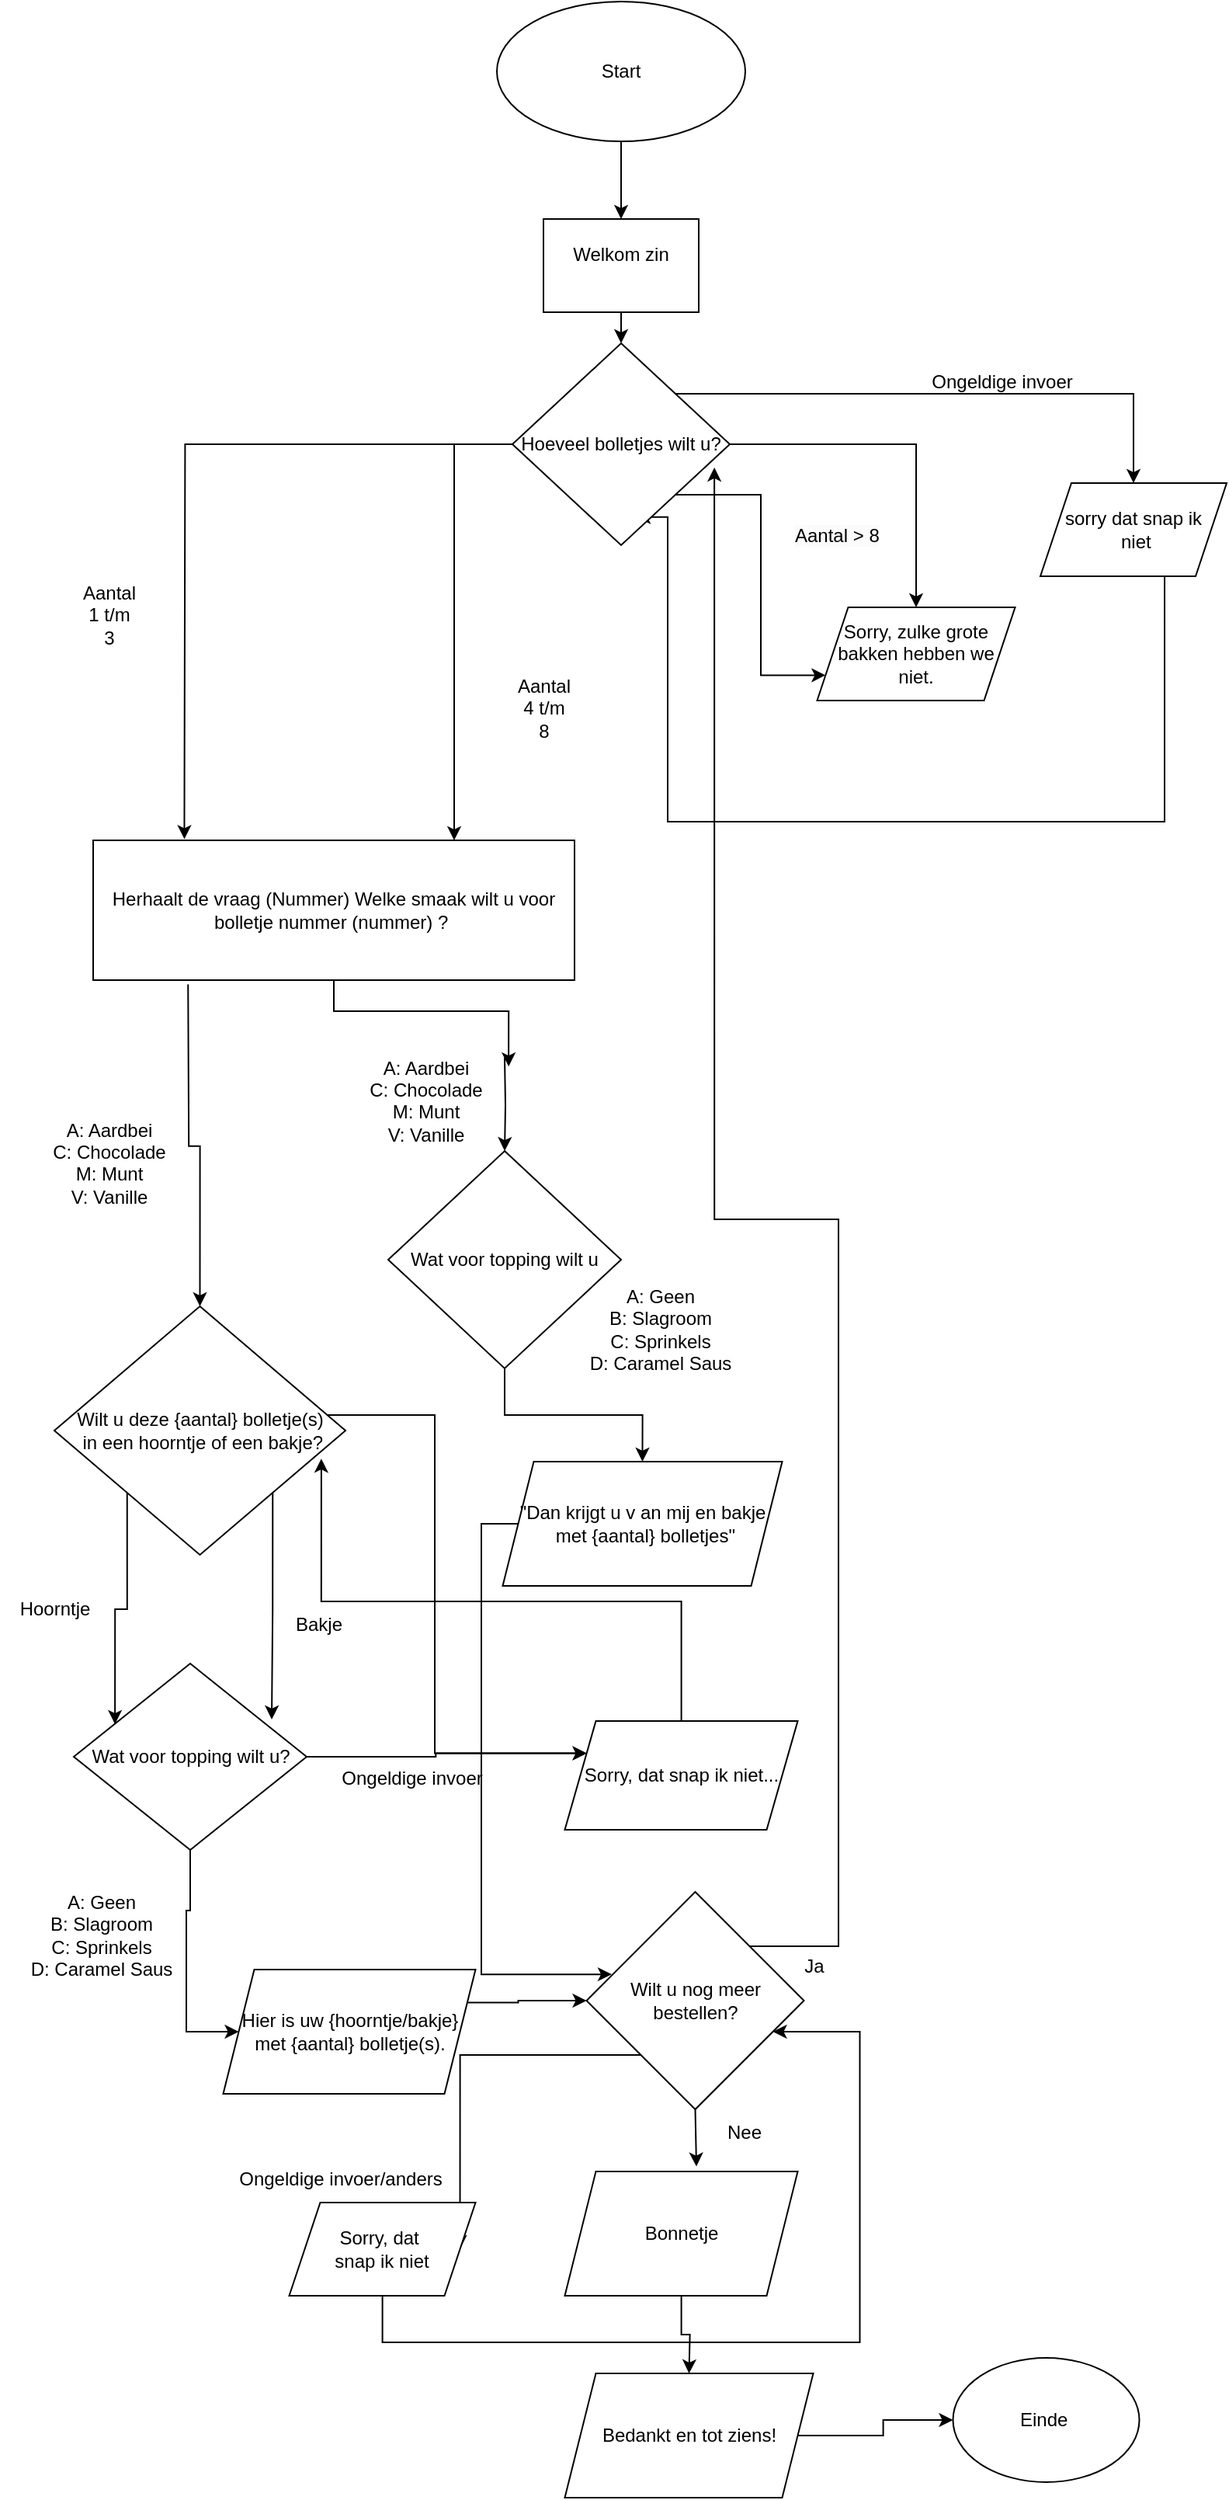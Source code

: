 <mxfile version="24.5.5" type="device">
  <diagram name="Pagina-1" id="2rsMsBV10NN7m0v9cmO4">
    <mxGraphModel dx="1050" dy="522" grid="1" gridSize="10" guides="1" tooltips="1" connect="1" arrows="1" fold="1" page="1" pageScale="1" pageWidth="827" pageHeight="1169" math="0" shadow="0">
      <root>
        <mxCell id="0" />
        <mxCell id="1" parent="0" />
        <mxCell id="YQT9bF_HIkWLTDOw1lmp-8" style="edgeStyle=orthogonalEdgeStyle;rounded=0;orthogonalLoop=1;jettySize=auto;html=1;exitX=0.5;exitY=1;exitDx=0;exitDy=0;entryX=0.5;entryY=0;entryDx=0;entryDy=0;" parent="1" source="YQT9bF_HIkWLTDOw1lmp-4" target="YQT9bF_HIkWLTDOw1lmp-7" edge="1">
          <mxGeometry relative="1" as="geometry" />
        </mxCell>
        <mxCell id="YQT9bF_HIkWLTDOw1lmp-4" value="Start" style="ellipse;whiteSpace=wrap;html=1;" parent="1" vertex="1">
          <mxGeometry x="340" y="10" width="160" height="90" as="geometry" />
        </mxCell>
        <mxCell id="jOECheKFQzNGMom73Tzw-3" style="edgeStyle=orthogonalEdgeStyle;rounded=0;orthogonalLoop=1;jettySize=auto;html=1;exitX=0.5;exitY=1;exitDx=0;exitDy=0;entryX=0.5;entryY=0;entryDx=0;entryDy=0;" parent="1" source="YQT9bF_HIkWLTDOw1lmp-7" target="jOECheKFQzNGMom73Tzw-1" edge="1">
          <mxGeometry relative="1" as="geometry" />
        </mxCell>
        <mxCell id="YQT9bF_HIkWLTDOw1lmp-7" value="Welkom zin&lt;div&gt;&lt;br&gt;&lt;/div&gt;" style="rounded=0;whiteSpace=wrap;html=1;" parent="1" vertex="1">
          <mxGeometry x="370" y="150" width="100" height="60" as="geometry" />
        </mxCell>
        <mxCell id="BlB1RZ00LhgDGbWQuA9Q-24" style="edgeStyle=orthogonalEdgeStyle;rounded=0;orthogonalLoop=1;jettySize=auto;html=1;entryX=0.643;entryY=0.876;entryDx=0;entryDy=0;entryPerimeter=0;" parent="1" edge="1">
          <mxGeometry relative="1" as="geometry">
            <mxPoint x="430" y="341.94" as="targetPoint" />
            <mxPoint x="770.023" y="378.06" as="sourcePoint" />
            <Array as="points">
              <mxPoint x="769.98" y="538.06" />
              <mxPoint x="449.98" y="538.06" />
              <mxPoint x="449.98" y="342.06" />
            </Array>
          </mxGeometry>
        </mxCell>
        <mxCell id="YQT9bF_HIkWLTDOw1lmp-22" value="sorry dat snap ik&lt;br&gt;&amp;nbsp;niet" style="shape=parallelogram;perimeter=parallelogramPerimeter;whiteSpace=wrap;html=1;fixedSize=1;" parent="1" vertex="1">
          <mxGeometry x="690" y="320" width="120" height="60" as="geometry" />
        </mxCell>
        <mxCell id="YQT9bF_HIkWLTDOw1lmp-30" value="Sorry, zulke grote bakken hebben we niet." style="shape=parallelogram;perimeter=parallelogramPerimeter;whiteSpace=wrap;html=1;fixedSize=1;" parent="1" vertex="1">
          <mxGeometry x="546.25" y="400" width="127.5" height="60" as="geometry" />
        </mxCell>
        <mxCell id="WGNCVHMDd5Py4phrD6J4-7" value="&quot;Dan krijgt u v an mij en bakje&lt;div&gt;&amp;nbsp;met {aantal} bolletjes&quot;&lt;/div&gt;" style="shape=parallelogram;perimeter=parallelogramPerimeter;whiteSpace=wrap;html=1;fixedSize=1;" parent="1" vertex="1">
          <mxGeometry x="343.75" y="950" width="180" height="80" as="geometry" />
        </mxCell>
        <mxCell id="jOECheKFQzNGMom73Tzw-21" style="edgeStyle=orthogonalEdgeStyle;rounded=0;orthogonalLoop=1;jettySize=auto;html=1;exitX=1;exitY=0.5;exitDx=0;exitDy=0;entryX=0.5;entryY=0;entryDx=0;entryDy=0;" parent="1" source="jOECheKFQzNGMom73Tzw-1" target="YQT9bF_HIkWLTDOw1lmp-30" edge="1">
          <mxGeometry relative="1" as="geometry" />
        </mxCell>
        <mxCell id="jOECheKFQzNGMom73Tzw-24" style="edgeStyle=orthogonalEdgeStyle;rounded=0;orthogonalLoop=1;jettySize=auto;html=1;exitX=1;exitY=0;exitDx=0;exitDy=0;entryX=0.5;entryY=0;entryDx=0;entryDy=0;" parent="1" source="jOECheKFQzNGMom73Tzw-1" target="YQT9bF_HIkWLTDOw1lmp-22" edge="1">
          <mxGeometry relative="1" as="geometry" />
        </mxCell>
        <mxCell id="Pc3phLc8lNTFxIL4O3lG-28" style="edgeStyle=orthogonalEdgeStyle;rounded=0;orthogonalLoop=1;jettySize=auto;html=1;exitX=1;exitY=1;exitDx=0;exitDy=0;entryX=0;entryY=0.75;entryDx=0;entryDy=0;" parent="1" source="jOECheKFQzNGMom73Tzw-1" target="YQT9bF_HIkWLTDOw1lmp-30" edge="1">
          <mxGeometry relative="1" as="geometry">
            <Array as="points">
              <mxPoint x="510" y="327" />
              <mxPoint x="510" y="444" />
            </Array>
          </mxGeometry>
        </mxCell>
        <mxCell id="Pc3phLc8lNTFxIL4O3lG-29" style="edgeStyle=orthogonalEdgeStyle;rounded=0;orthogonalLoop=1;jettySize=auto;html=1;exitX=0;exitY=0.5;exitDx=0;exitDy=0;entryX=0.617;entryY=-0.009;entryDx=0;entryDy=0;entryPerimeter=0;" parent="1" source="jOECheKFQzNGMom73Tzw-1" edge="1">
          <mxGeometry relative="1" as="geometry">
            <mxPoint x="138.72" y="549.19" as="targetPoint" />
          </mxGeometry>
        </mxCell>
        <mxCell id="Pc3phLc8lNTFxIL4O3lG-31" style="edgeStyle=orthogonalEdgeStyle;rounded=0;orthogonalLoop=1;jettySize=auto;html=1;exitX=0;exitY=0.5;exitDx=0;exitDy=0;entryX=0.75;entryY=0;entryDx=0;entryDy=0;" parent="1" source="jOECheKFQzNGMom73Tzw-1" target="0WGYchsGzgu78hjfi1tE-2" edge="1">
          <mxGeometry relative="1" as="geometry">
            <mxPoint x="345" y="530" as="targetPoint" />
          </mxGeometry>
        </mxCell>
        <mxCell id="jOECheKFQzNGMom73Tzw-1" value="&lt;div&gt;&lt;span style=&quot;background-color: initial;&quot;&gt;Hoeveel bolletjes wilt u?&lt;/span&gt;&lt;br&gt;&lt;/div&gt;" style="rhombus;whiteSpace=wrap;html=1;" parent="1" vertex="1">
          <mxGeometry x="350" y="230" width="140" height="130" as="geometry" />
        </mxCell>
        <mxCell id="jOECheKFQzNGMom73Tzw-19" value="&lt;span style=&quot;text-wrap: wrap;&quot;&gt;Aantal 4 t/m 8&lt;/span&gt;" style="text;html=1;align=center;verticalAlign=middle;resizable=0;points=[];autosize=1;strokeColor=none;fillColor=none;" parent="1" vertex="1">
          <mxGeometry x="320" y="450" width="100" height="30" as="geometry" />
        </mxCell>
        <mxCell id="jOECheKFQzNGMom73Tzw-20" value="&lt;span style=&quot;text-wrap: wrap;&quot;&gt;Aantal 1 t/m 3&lt;/span&gt;" style="text;html=1;align=center;verticalAlign=middle;resizable=0;points=[];autosize=1;strokeColor=none;fillColor=none;" parent="1" vertex="1">
          <mxGeometry x="40" y="390" width="100" height="30" as="geometry" />
        </mxCell>
        <mxCell id="jOECheKFQzNGMom73Tzw-22" value="&lt;span style=&quot;color: rgb(0, 0, 0); font-family: Helvetica; font-size: 12px; font-style: normal; font-variant-ligatures: normal; font-variant-caps: normal; font-weight: 400; letter-spacing: normal; orphans: 2; text-align: center; text-indent: 0px; text-transform: none; widows: 2; word-spacing: 0px; -webkit-text-stroke-width: 0px; white-space: normal; background-color: rgb(251, 251, 251); text-decoration-thickness: initial; text-decoration-style: initial; text-decoration-color: initial; display: inline !important; float: none;&quot;&gt;Aantal &amp;gt; 8&lt;/span&gt;" style="text;whiteSpace=wrap;html=1;" parent="1" vertex="1">
          <mxGeometry x="530" y="340" width="90" height="40" as="geometry" />
        </mxCell>
        <mxCell id="jOECheKFQzNGMom73Tzw-25" value="Ongeldige invoer" style="text;html=1;align=center;verticalAlign=middle;resizable=0;points=[];autosize=1;strokeColor=none;fillColor=none;" parent="1" vertex="1">
          <mxGeometry x="610" y="240" width="110" height="30" as="geometry" />
        </mxCell>
        <mxCell id="Pc3phLc8lNTFxIL4O3lG-58" style="edgeStyle=orthogonalEdgeStyle;rounded=0;orthogonalLoop=1;jettySize=auto;html=1;entryX=0;entryY=0.25;entryDx=0;entryDy=0;" parent="1" source="jOECheKFQzNGMom73Tzw-26" target="Pc3phLc8lNTFxIL4O3lG-38" edge="1">
          <mxGeometry relative="1" as="geometry">
            <Array as="points">
              <mxPoint x="300" y="920" />
              <mxPoint x="300" y="1138" />
            </Array>
          </mxGeometry>
        </mxCell>
        <mxCell id="jOECheKFQzNGMom73Tzw-26" value="Wilt u deze {aantal} bolletje(s)&lt;div&gt;&amp;nbsp;in een hoorntje&lt;span style=&quot;background-color: initial;&quot;&gt;&amp;nbsp;of een bakje?&lt;/span&gt;&lt;/div&gt;" style="rhombus;whiteSpace=wrap;html=1;" parent="1" vertex="1">
          <mxGeometry x="55" y="850" width="187.5" height="160" as="geometry" />
        </mxCell>
        <mxCell id="Pc3phLc8lNTFxIL4O3lG-7" value="&lt;span style=&quot;text-wrap: wrap;&quot;&gt;Hoorntje&lt;/span&gt;" style="text;html=1;align=center;verticalAlign=middle;resizable=0;points=[];autosize=1;strokeColor=none;fillColor=none;" parent="1" vertex="1">
          <mxGeometry x="20" y="1030" width="70" height="30" as="geometry" />
        </mxCell>
        <mxCell id="Pc3phLc8lNTFxIL4O3lG-33" style="edgeStyle=orthogonalEdgeStyle;rounded=0;orthogonalLoop=1;jettySize=auto;html=1;entryX=0.5;entryY=0;entryDx=0;entryDy=0;exitX=0.632;exitY=1.031;exitDx=0;exitDy=0;exitPerimeter=0;" parent="1" target="jOECheKFQzNGMom73Tzw-26" edge="1">
          <mxGeometry relative="1" as="geometry">
            <mxPoint x="141.12" y="642.79" as="sourcePoint" />
          </mxGeometry>
        </mxCell>
        <mxCell id="Pc3phLc8lNTFxIL4O3lG-71" style="edgeStyle=orthogonalEdgeStyle;rounded=0;orthogonalLoop=1;jettySize=auto;html=1;exitX=0.5;exitY=1;exitDx=0;exitDy=0;entryX=0.5;entryY=0;entryDx=0;entryDy=0;" parent="1" target="Pc3phLc8lNTFxIL4O3lG-70" edge="1">
          <mxGeometry relative="1" as="geometry">
            <mxPoint x="345" y="690" as="sourcePoint" />
          </mxGeometry>
        </mxCell>
        <mxCell id="Pc3phLc8lNTFxIL4O3lG-34" value="A: Aardbei&lt;div&gt;C: Chocolade&lt;/div&gt;&lt;div&gt;M: Munt&lt;br&gt;&lt;/div&gt;&lt;div&gt;V: Vanille&lt;/div&gt;&lt;div&gt;&lt;br&gt;&lt;/div&gt;" style="text;html=1;align=center;verticalAlign=middle;resizable=0;points=[];autosize=1;strokeColor=none;fillColor=none;" parent="1" vertex="1">
          <mxGeometry x="40" y="720" width="100" height="90" as="geometry" />
        </mxCell>
        <mxCell id="Pc3phLc8lNTFxIL4O3lG-37" value="&lt;span style=&quot;text-wrap: wrap;&quot;&gt;Bakje&lt;/span&gt;" style="text;html=1;align=center;verticalAlign=middle;resizable=0;points=[];autosize=1;strokeColor=none;fillColor=none;" parent="1" vertex="1">
          <mxGeometry x="200" y="1040" width="50" height="30" as="geometry" />
        </mxCell>
        <mxCell id="Pc3phLc8lNTFxIL4O3lG-38" value="Sorry, dat snap ik niet..." style="shape=parallelogram;perimeter=parallelogramPerimeter;whiteSpace=wrap;html=1;fixedSize=1;" parent="1" vertex="1">
          <mxGeometry x="383.75" y="1117" width="150" height="70" as="geometry" />
        </mxCell>
        <mxCell id="Pc3phLc8lNTFxIL4O3lG-40" style="edgeStyle=orthogonalEdgeStyle;rounded=0;orthogonalLoop=1;jettySize=auto;html=1;exitX=1;exitY=0.25;exitDx=0;exitDy=0;entryX=0;entryY=0.5;entryDx=0;entryDy=0;" parent="1" source="Pc3phLc8lNTFxIL4O3lG-41" target="Pc3phLc8lNTFxIL4O3lG-43" edge="1">
          <mxGeometry relative="1" as="geometry">
            <Array as="points">
              <mxPoint x="353.75" y="1298" />
              <mxPoint x="353.75" y="1297" />
            </Array>
          </mxGeometry>
        </mxCell>
        <mxCell id="Pc3phLc8lNTFxIL4O3lG-41" value="Hier is uw {hoorntje/bakje} met {aantal} bolletje(s)." style="shape=parallelogram;perimeter=parallelogramPerimeter;whiteSpace=wrap;html=1;fixedSize=1;" parent="1" vertex="1">
          <mxGeometry x="163.75" y="1277" width="162.5" height="80" as="geometry" />
        </mxCell>
        <mxCell id="Pc3phLc8lNTFxIL4O3lG-42" style="edgeStyle=orthogonalEdgeStyle;rounded=0;orthogonalLoop=1;jettySize=auto;html=1;exitX=0;exitY=1;exitDx=0;exitDy=0;entryX=1;entryY=0.5;entryDx=0;entryDy=0;" parent="1" source="Pc3phLc8lNTFxIL4O3lG-43" target="Pc3phLc8lNTFxIL4O3lG-50" edge="1">
          <mxGeometry relative="1" as="geometry" />
        </mxCell>
        <mxCell id="Pc3phLc8lNTFxIL4O3lG-43" value="Wilt u nog meer bestellen?" style="rhombus;whiteSpace=wrap;html=1;" parent="1" vertex="1">
          <mxGeometry x="397.75" y="1227" width="140" height="140" as="geometry" />
        </mxCell>
        <mxCell id="Pc3phLc8lNTFxIL4O3lG-45" style="edgeStyle=orthogonalEdgeStyle;rounded=0;orthogonalLoop=1;jettySize=auto;html=1;entryX=0.5;entryY=0;entryDx=0;entryDy=0;" parent="1" source="Pc3phLc8lNTFxIL4O3lG-46" edge="1">
          <mxGeometry relative="1" as="geometry">
            <mxPoint x="463.75" y="1537" as="targetPoint" />
          </mxGeometry>
        </mxCell>
        <mxCell id="Pc3phLc8lNTFxIL4O3lG-46" value="Bonnetje" style="shape=parallelogram;perimeter=parallelogramPerimeter;whiteSpace=wrap;html=1;fixedSize=1;" parent="1" vertex="1">
          <mxGeometry x="383.75" y="1407" width="150" height="80" as="geometry" />
        </mxCell>
        <mxCell id="Pc3phLc8lNTFxIL4O3lG-47" style="edgeStyle=orthogonalEdgeStyle;rounded=0;orthogonalLoop=1;jettySize=auto;html=1;exitX=0.5;exitY=1;exitDx=0;exitDy=0;entryX=0.565;entryY=-0.04;entryDx=0;entryDy=0;entryPerimeter=0;" parent="1" source="Pc3phLc8lNTFxIL4O3lG-43" target="Pc3phLc8lNTFxIL4O3lG-46" edge="1">
          <mxGeometry relative="1" as="geometry" />
        </mxCell>
        <mxCell id="Pc3phLc8lNTFxIL4O3lG-48" value="Nee" style="text;html=1;align=center;verticalAlign=middle;resizable=0;points=[];autosize=1;strokeColor=none;fillColor=none;" parent="1" vertex="1">
          <mxGeometry x="473.75" y="1367" width="50" height="30" as="geometry" />
        </mxCell>
        <mxCell id="Pc3phLc8lNTFxIL4O3lG-49" style="edgeStyle=orthogonalEdgeStyle;rounded=0;orthogonalLoop=1;jettySize=auto;html=1;" parent="1" source="Pc3phLc8lNTFxIL4O3lG-50" target="Pc3phLc8lNTFxIL4O3lG-43" edge="1">
          <mxGeometry relative="1" as="geometry">
            <Array as="points">
              <mxPoint x="266.75" y="1517" />
              <mxPoint x="573.75" y="1517" />
              <mxPoint x="573.75" y="1317" />
            </Array>
          </mxGeometry>
        </mxCell>
        <mxCell id="Pc3phLc8lNTFxIL4O3lG-50" value="Sorry, dat&amp;nbsp;&lt;div&gt;snap ik niet&lt;/div&gt;" style="shape=parallelogram;perimeter=parallelogramPerimeter;whiteSpace=wrap;html=1;fixedSize=1;" parent="1" vertex="1">
          <mxGeometry x="206.25" y="1427" width="120" height="60" as="geometry" />
        </mxCell>
        <mxCell id="Pc3phLc8lNTFxIL4O3lG-51" value="Ongeldige invoer/anders" style="text;html=1;align=center;verticalAlign=middle;resizable=0;points=[];autosize=1;strokeColor=none;fillColor=none;" parent="1" vertex="1">
          <mxGeometry x="163.75" y="1397" width="150" height="30" as="geometry" />
        </mxCell>
        <mxCell id="Pc3phLc8lNTFxIL4O3lG-53" value="Einde&amp;nbsp;" style="ellipse;whiteSpace=wrap;html=1;" parent="1" vertex="1">
          <mxGeometry x="633.75" y="1527" width="120" height="80" as="geometry" />
        </mxCell>
        <mxCell id="Pc3phLc8lNTFxIL4O3lG-54" value="" style="edgeStyle=orthogonalEdgeStyle;rounded=0;orthogonalLoop=1;jettySize=auto;html=1;" parent="1" source="Pc3phLc8lNTFxIL4O3lG-55" target="Pc3phLc8lNTFxIL4O3lG-53" edge="1">
          <mxGeometry relative="1" as="geometry" />
        </mxCell>
        <mxCell id="Pc3phLc8lNTFxIL4O3lG-55" value="Bedankt en tot ziens!" style="shape=parallelogram;perimeter=parallelogramPerimeter;whiteSpace=wrap;html=1;fixedSize=1;" parent="1" vertex="1">
          <mxGeometry x="383.75" y="1537" width="160" height="80" as="geometry" />
        </mxCell>
        <mxCell id="Pc3phLc8lNTFxIL4O3lG-59" value="Ongeldige invoer" style="text;html=1;align=center;verticalAlign=middle;resizable=0;points=[];autosize=1;strokeColor=none;fillColor=none;" parent="1" vertex="1">
          <mxGeometry x="230" y="1139" width="110" height="30" as="geometry" />
        </mxCell>
        <mxCell id="Pc3phLc8lNTFxIL4O3lG-63" style="edgeStyle=orthogonalEdgeStyle;rounded=0;orthogonalLoop=1;jettySize=auto;html=1;exitX=1;exitY=0.5;exitDx=0;exitDy=0;entryX=0;entryY=0.25;entryDx=0;entryDy=0;" parent="1" source="Pc3phLc8lNTFxIL4O3lG-60" target="Pc3phLc8lNTFxIL4O3lG-38" edge="1">
          <mxGeometry relative="1" as="geometry" />
        </mxCell>
        <mxCell id="Pc3phLc8lNTFxIL4O3lG-64" style="edgeStyle=orthogonalEdgeStyle;rounded=0;orthogonalLoop=1;jettySize=auto;html=1;exitX=0.5;exitY=1;exitDx=0;exitDy=0;entryX=0;entryY=0.5;entryDx=0;entryDy=0;" parent="1" source="Pc3phLc8lNTFxIL4O3lG-60" target="Pc3phLc8lNTFxIL4O3lG-41" edge="1">
          <mxGeometry relative="1" as="geometry">
            <mxPoint x="142" y="1320" as="targetPoint" />
            <Array as="points">
              <mxPoint x="143" y="1239" />
              <mxPoint x="140" y="1239" />
              <mxPoint x="140" y="1317" />
            </Array>
          </mxGeometry>
        </mxCell>
        <mxCell id="Pc3phLc8lNTFxIL4O3lG-60" value="Wat voor topping wilt u?" style="rhombus;whiteSpace=wrap;html=1;" parent="1" vertex="1">
          <mxGeometry x="67.5" y="1080" width="150" height="120" as="geometry" />
        </mxCell>
        <mxCell id="Pc3phLc8lNTFxIL4O3lG-61" style="edgeStyle=orthogonalEdgeStyle;rounded=0;orthogonalLoop=1;jettySize=auto;html=1;exitX=0;exitY=1;exitDx=0;exitDy=0;entryX=0.177;entryY=0.325;entryDx=0;entryDy=0;entryPerimeter=0;" parent="1" source="jOECheKFQzNGMom73Tzw-26" target="Pc3phLc8lNTFxIL4O3lG-60" edge="1">
          <mxGeometry relative="1" as="geometry" />
        </mxCell>
        <mxCell id="Pc3phLc8lNTFxIL4O3lG-62" style="edgeStyle=orthogonalEdgeStyle;rounded=0;orthogonalLoop=1;jettySize=auto;html=1;exitX=1;exitY=1;exitDx=0;exitDy=0;entryX=0.85;entryY=0.3;entryDx=0;entryDy=0;entryPerimeter=0;" parent="1" source="jOECheKFQzNGMom73Tzw-26" target="Pc3phLc8lNTFxIL4O3lG-60" edge="1">
          <mxGeometry relative="1" as="geometry" />
        </mxCell>
        <mxCell id="Pc3phLc8lNTFxIL4O3lG-66" value="A: Geen&lt;div&gt;B: Slagroom&lt;/div&gt;&lt;div&gt;C: Sprinkels&lt;/div&gt;&lt;div&gt;D: Caramel Saus&lt;/div&gt;" style="text;html=1;align=center;verticalAlign=middle;resizable=0;points=[];autosize=1;strokeColor=none;fillColor=none;" parent="1" vertex="1">
          <mxGeometry x="30" y="1220" width="110" height="70" as="geometry" />
        </mxCell>
        <mxCell id="Pc3phLc8lNTFxIL4O3lG-68" value="Ja" style="text;html=1;align=center;verticalAlign=middle;resizable=0;points=[];autosize=1;strokeColor=none;fillColor=none;" parent="1" vertex="1">
          <mxGeometry x="523.75" y="1260" width="40" height="30" as="geometry" />
        </mxCell>
        <mxCell id="Pc3phLc8lNTFxIL4O3lG-69" style="edgeStyle=orthogonalEdgeStyle;rounded=0;orthogonalLoop=1;jettySize=auto;html=1;exitX=1;exitY=0;exitDx=0;exitDy=0;entryX=0.929;entryY=0.615;entryDx=0;entryDy=0;entryPerimeter=0;" parent="1" source="Pc3phLc8lNTFxIL4O3lG-43" target="jOECheKFQzNGMom73Tzw-1" edge="1">
          <mxGeometry relative="1" as="geometry">
            <Array as="points">
              <mxPoint x="560" y="1262" />
              <mxPoint x="560" y="794" />
              <mxPoint x="480" y="794" />
            </Array>
          </mxGeometry>
        </mxCell>
        <mxCell id="Pc3phLc8lNTFxIL4O3lG-72" style="edgeStyle=orthogonalEdgeStyle;rounded=0;orthogonalLoop=1;jettySize=auto;html=1;exitX=0.5;exitY=1;exitDx=0;exitDy=0;entryX=0.5;entryY=0;entryDx=0;entryDy=0;" parent="1" source="Pc3phLc8lNTFxIL4O3lG-70" target="WGNCVHMDd5Py4phrD6J4-7" edge="1">
          <mxGeometry relative="1" as="geometry" />
        </mxCell>
        <mxCell id="Pc3phLc8lNTFxIL4O3lG-70" value="Wat voor topping wilt u" style="rhombus;whiteSpace=wrap;html=1;" parent="1" vertex="1">
          <mxGeometry x="270" y="750" width="150" height="140" as="geometry" />
        </mxCell>
        <mxCell id="Pc3phLc8lNTFxIL4O3lG-73" value="A: Geen&lt;div&gt;B: Slagroom&lt;/div&gt;&lt;div&gt;C: Sprinkels&lt;/div&gt;&lt;div&gt;D: Caramel Saus&lt;/div&gt;" style="text;html=1;align=center;verticalAlign=middle;resizable=0;points=[];autosize=1;strokeColor=none;fillColor=none;" parent="1" vertex="1">
          <mxGeometry x="390" y="830" width="110" height="70" as="geometry" />
        </mxCell>
        <mxCell id="Pc3phLc8lNTFxIL4O3lG-74" value="A: Aardbei&lt;div&gt;C: Chocolade&lt;/div&gt;&lt;div&gt;M: Munt&lt;br&gt;&lt;/div&gt;&lt;div&gt;V: Vanille&lt;/div&gt;&lt;div&gt;&lt;br&gt;&lt;/div&gt;" style="text;html=1;align=center;verticalAlign=middle;resizable=0;points=[];autosize=1;strokeColor=none;fillColor=none;" parent="1" vertex="1">
          <mxGeometry x="243.75" y="680" width="100" height="90" as="geometry" />
        </mxCell>
        <mxCell id="Pc3phLc8lNTFxIL4O3lG-76" style="edgeStyle=orthogonalEdgeStyle;rounded=0;orthogonalLoop=1;jettySize=auto;html=1;entryX=0.116;entryY=0.379;entryDx=0;entryDy=0;entryPerimeter=0;" parent="1" source="WGNCVHMDd5Py4phrD6J4-7" target="Pc3phLc8lNTFxIL4O3lG-43" edge="1">
          <mxGeometry relative="1" as="geometry">
            <Array as="points">
              <mxPoint x="330" y="990" />
              <mxPoint x="330" y="1280" />
            </Array>
          </mxGeometry>
        </mxCell>
        <mxCell id="Pc3phLc8lNTFxIL4O3lG-77" style="edgeStyle=orthogonalEdgeStyle;rounded=0;orthogonalLoop=1;jettySize=auto;html=1;entryX=0.917;entryY=0.613;entryDx=0;entryDy=0;entryPerimeter=0;" parent="1" source="Pc3phLc8lNTFxIL4O3lG-38" target="jOECheKFQzNGMom73Tzw-26" edge="1">
          <mxGeometry relative="1" as="geometry">
            <Array as="points">
              <mxPoint x="459" y="1040" />
              <mxPoint x="227" y="1040" />
            </Array>
          </mxGeometry>
        </mxCell>
        <mxCell id="0WGYchsGzgu78hjfi1tE-2" value="Herhaalt de vraag (Nummer) Welke smaak wilt u voor bolletje nummer (nummer) ?&amp;nbsp;" style="rounded=0;whiteSpace=wrap;html=1;" vertex="1" parent="1">
          <mxGeometry x="80" y="550" width="310" height="90" as="geometry" />
        </mxCell>
        <mxCell id="0WGYchsGzgu78hjfi1tE-3" style="edgeStyle=orthogonalEdgeStyle;rounded=0;orthogonalLoop=1;jettySize=auto;html=1;entryX=1.038;entryY=0.173;entryDx=0;entryDy=0;entryPerimeter=0;" edge="1" parent="1" source="0WGYchsGzgu78hjfi1tE-2" target="Pc3phLc8lNTFxIL4O3lG-74">
          <mxGeometry relative="1" as="geometry" />
        </mxCell>
      </root>
    </mxGraphModel>
  </diagram>
</mxfile>
